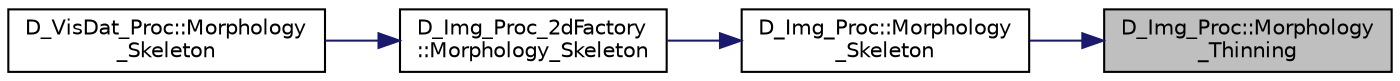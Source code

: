 digraph "D_Img_Proc::Morphology_Thinning"
{
 // LATEX_PDF_SIZE
  edge [fontname="Helvetica",fontsize="10",labelfontname="Helvetica",labelfontsize="10"];
  node [fontname="Helvetica",fontsize="10",shape=record];
  rankdir="RL";
  Node1 [label="D_Img_Proc::Morphology\l_Thinning",height=0.2,width=0.4,color="black", fillcolor="grey75", style="filled", fontcolor="black",tooltip=" "];
  Node1 -> Node2 [dir="back",color="midnightblue",fontsize="10",style="solid",fontname="Helvetica"];
  Node2 [label="D_Img_Proc::Morphology\l_Skeleton",height=0.2,width=0.4,color="black", fillcolor="white", style="filled",URL="$class_d___img___proc.html#ae743cee338c9673c8cc84b00f8300f39",tooltip=" "];
  Node2 -> Node3 [dir="back",color="midnightblue",fontsize="10",style="solid",fontname="Helvetica"];
  Node3 [label="D_Img_Proc_2dFactory\l::Morphology_Skeleton",height=0.2,width=0.4,color="black", fillcolor="white", style="filled",URL="$class_d___img___proc__2d_factory.html#acefcf599dd6991fc1b8125b8368a30dd",tooltip=" "];
  Node3 -> Node4 [dir="back",color="midnightblue",fontsize="10",style="solid",fontname="Helvetica"];
  Node4 [label="D_VisDat_Proc::Morphology\l_Skeleton",height=0.2,width=0.4,color="black", fillcolor="white", style="filled",URL="$class_d___vis_dat___proc.html#aba504cec190d1059808b1c8160e67519",tooltip=" "];
}
